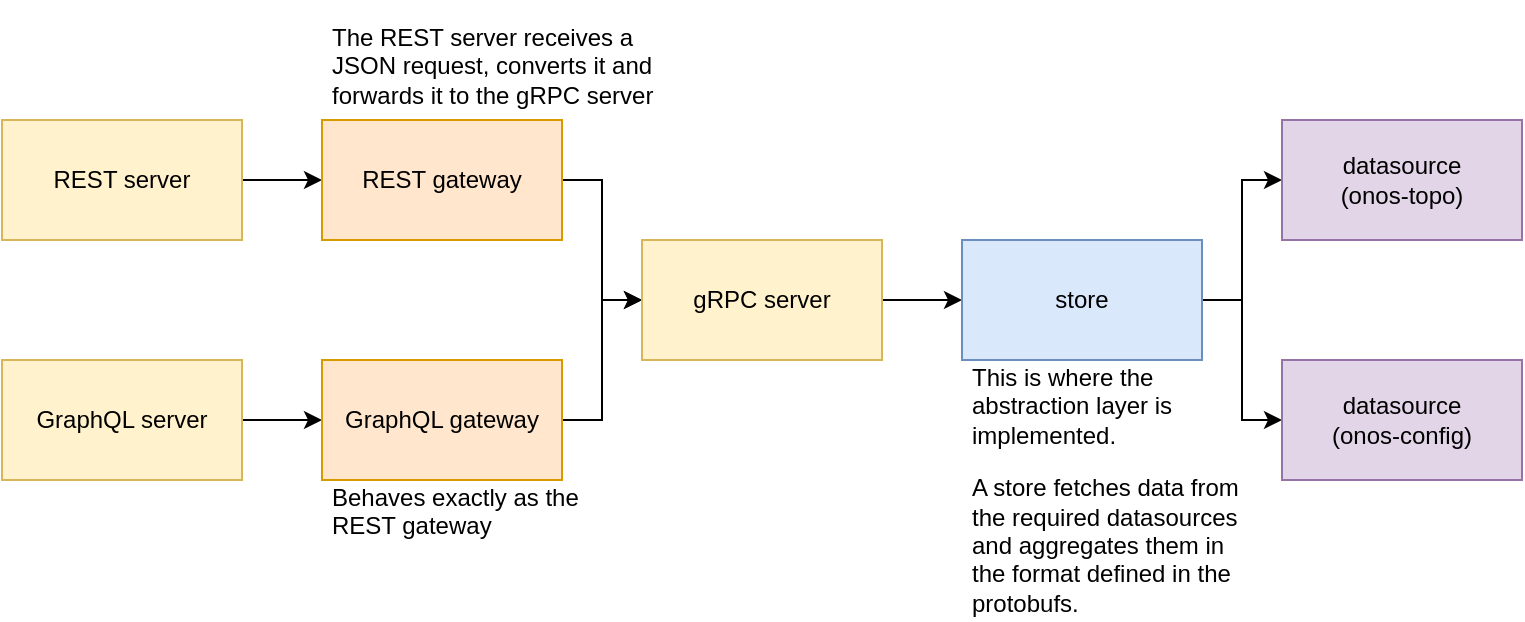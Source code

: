 <mxfile version="17.4.2" type="device"><diagram id="jl7dXZpXGkaU7MAxxX29" name="Page-1"><mxGraphModel dx="1018" dy="656" grid="1" gridSize="10" guides="1" tooltips="1" connect="1" arrows="1" fold="1" page="1" pageScale="1" pageWidth="850" pageHeight="1100" math="0" shadow="0"><root><mxCell id="0"/><mxCell id="1" parent="0"/><mxCell id="LmOCYCFF5wWS_Vlyzf87-9" style="edgeStyle=orthogonalEdgeStyle;rounded=0;orthogonalLoop=1;jettySize=auto;html=1;exitX=1;exitY=0.5;exitDx=0;exitDy=0;entryX=0;entryY=0.5;entryDx=0;entryDy=0;" edge="1" parent="1" source="LmOCYCFF5wWS_Vlyzf87-1" target="LmOCYCFF5wWS_Vlyzf87-3"><mxGeometry relative="1" as="geometry"/></mxCell><mxCell id="LmOCYCFF5wWS_Vlyzf87-1" value="REST server" style="rounded=0;whiteSpace=wrap;html=1;fillColor=#fff2cc;strokeColor=#d6b656;" vertex="1" parent="1"><mxGeometry x="40" y="240" width="120" height="60" as="geometry"/></mxCell><mxCell id="LmOCYCFF5wWS_Vlyzf87-10" style="edgeStyle=orthogonalEdgeStyle;rounded=0;orthogonalLoop=1;jettySize=auto;html=1;exitX=1;exitY=0.5;exitDx=0;exitDy=0;entryX=0;entryY=0.5;entryDx=0;entryDy=0;" edge="1" parent="1" source="LmOCYCFF5wWS_Vlyzf87-2" target="LmOCYCFF5wWS_Vlyzf87-4"><mxGeometry relative="1" as="geometry"/></mxCell><mxCell id="LmOCYCFF5wWS_Vlyzf87-2" value="GraphQL server" style="rounded=0;whiteSpace=wrap;html=1;fillColor=#fff2cc;strokeColor=#d6b656;" vertex="1" parent="1"><mxGeometry x="40" y="360" width="120" height="60" as="geometry"/></mxCell><mxCell id="LmOCYCFF5wWS_Vlyzf87-12" style="edgeStyle=orthogonalEdgeStyle;rounded=0;orthogonalLoop=1;jettySize=auto;html=1;exitX=1;exitY=0.5;exitDx=0;exitDy=0;" edge="1" parent="1" source="LmOCYCFF5wWS_Vlyzf87-3"><mxGeometry relative="1" as="geometry"><mxPoint x="360" y="330" as="targetPoint"/><Array as="points"><mxPoint x="340" y="270"/><mxPoint x="340" y="330"/></Array></mxGeometry></mxCell><mxCell id="LmOCYCFF5wWS_Vlyzf87-3" value="REST gateway" style="rounded=0;whiteSpace=wrap;html=1;fillColor=#ffe6cc;strokeColor=#d79b00;" vertex="1" parent="1"><mxGeometry x="200" y="240" width="120" height="60" as="geometry"/></mxCell><mxCell id="LmOCYCFF5wWS_Vlyzf87-11" style="edgeStyle=orthogonalEdgeStyle;rounded=0;orthogonalLoop=1;jettySize=auto;html=1;exitX=1;exitY=0.5;exitDx=0;exitDy=0;entryX=0;entryY=0.5;entryDx=0;entryDy=0;" edge="1" parent="1" source="LmOCYCFF5wWS_Vlyzf87-4" target="LmOCYCFF5wWS_Vlyzf87-5"><mxGeometry relative="1" as="geometry"/></mxCell><mxCell id="LmOCYCFF5wWS_Vlyzf87-4" value="GraphQL gateway" style="rounded=0;whiteSpace=wrap;html=1;fillColor=#ffe6cc;strokeColor=#d79b00;" vertex="1" parent="1"><mxGeometry x="200" y="360" width="120" height="60" as="geometry"/></mxCell><mxCell id="LmOCYCFF5wWS_Vlyzf87-13" value="" style="edgeStyle=orthogonalEdgeStyle;rounded=0;orthogonalLoop=1;jettySize=auto;html=1;" edge="1" parent="1" source="LmOCYCFF5wWS_Vlyzf87-5" target="LmOCYCFF5wWS_Vlyzf87-6"><mxGeometry relative="1" as="geometry"/></mxCell><mxCell id="LmOCYCFF5wWS_Vlyzf87-5" value="gRPC server" style="rounded=0;whiteSpace=wrap;html=1;fillColor=#fff2cc;strokeColor=#d6b656;" vertex="1" parent="1"><mxGeometry x="360" y="300" width="120" height="60" as="geometry"/></mxCell><mxCell id="LmOCYCFF5wWS_Vlyzf87-14" style="edgeStyle=orthogonalEdgeStyle;rounded=0;orthogonalLoop=1;jettySize=auto;html=1;exitX=1;exitY=0.5;exitDx=0;exitDy=0;entryX=0;entryY=0.5;entryDx=0;entryDy=0;" edge="1" parent="1" source="LmOCYCFF5wWS_Vlyzf87-6" target="LmOCYCFF5wWS_Vlyzf87-7"><mxGeometry relative="1" as="geometry"/></mxCell><mxCell id="LmOCYCFF5wWS_Vlyzf87-15" style="edgeStyle=orthogonalEdgeStyle;rounded=0;orthogonalLoop=1;jettySize=auto;html=1;exitX=1;exitY=0.5;exitDx=0;exitDy=0;entryX=0;entryY=0.5;entryDx=0;entryDy=0;" edge="1" parent="1" source="LmOCYCFF5wWS_Vlyzf87-6" target="LmOCYCFF5wWS_Vlyzf87-8"><mxGeometry relative="1" as="geometry"/></mxCell><mxCell id="LmOCYCFF5wWS_Vlyzf87-6" value="store" style="rounded=0;whiteSpace=wrap;html=1;fillColor=#dae8fc;strokeColor=#6c8ebf;" vertex="1" parent="1"><mxGeometry x="520" y="300" width="120" height="60" as="geometry"/></mxCell><mxCell id="LmOCYCFF5wWS_Vlyzf87-7" value="datasource&lt;br&gt;(onos-topo)" style="rounded=0;whiteSpace=wrap;html=1;fillColor=#e1d5e7;strokeColor=#9673a6;" vertex="1" parent="1"><mxGeometry x="680" y="240" width="120" height="60" as="geometry"/></mxCell><mxCell id="LmOCYCFF5wWS_Vlyzf87-8" value="datasource&lt;br&gt;(onos-config)" style="rounded=0;whiteSpace=wrap;html=1;fillColor=#e1d5e7;strokeColor=#9673a6;" vertex="1" parent="1"><mxGeometry x="680" y="360" width="120" height="60" as="geometry"/></mxCell><mxCell id="LmOCYCFF5wWS_Vlyzf87-16" value="&lt;p&gt;&lt;span style=&quot;font-weight: normal&quot;&gt;&lt;font style=&quot;font-size: 12px ; line-height: 1&quot;&gt;The REST server receives a JSON request, converts it and forwards it to the gRPC server&lt;/font&gt;&lt;/span&gt;&lt;/p&gt;" style="text;html=1;strokeColor=none;fillColor=none;spacing=5;spacingTop=-20;whiteSpace=wrap;overflow=hidden;rounded=0;" vertex="1" parent="1"><mxGeometry x="200" y="190" width="190" height="50" as="geometry"/></mxCell><mxCell id="LmOCYCFF5wWS_Vlyzf87-17" value="&lt;p&gt;Behaves exactly as the REST gateway&lt;/p&gt;" style="text;html=1;strokeColor=none;fillColor=none;spacing=5;spacingTop=-20;whiteSpace=wrap;overflow=hidden;rounded=0;" vertex="1" parent="1"><mxGeometry x="200" y="420" width="150" height="50" as="geometry"/></mxCell><mxCell id="LmOCYCFF5wWS_Vlyzf87-18" value="&lt;p&gt;This is where the abstraction layer is implemented.&lt;/p&gt;&lt;p&gt;A store fetches data from the required datasources and aggregates them in the format defined in the protobufs.&lt;/p&gt;" style="text;html=1;strokeColor=none;fillColor=none;spacing=5;spacingTop=-20;whiteSpace=wrap;overflow=hidden;rounded=0;" vertex="1" parent="1"><mxGeometry x="520" y="360" width="150" height="130" as="geometry"/></mxCell></root></mxGraphModel></diagram></mxfile>